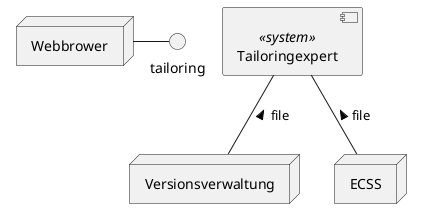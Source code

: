 @startuml


[Tailoringexpert] <<system>> as tailoringexpert

node Versionsverwaltung as versionsverwaltung {
}
tailoringexpert -- versionsverwaltung : file <

node ECSS as ecss {
}
tailoringexpert -- ecss : file <

node Webbrower  as webbrowser {
}
webbrowser - tailoring



@enduml